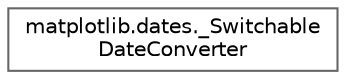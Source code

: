 digraph "Graphical Class Hierarchy"
{
 // LATEX_PDF_SIZE
  bgcolor="transparent";
  edge [fontname=Helvetica,fontsize=10,labelfontname=Helvetica,labelfontsize=10];
  node [fontname=Helvetica,fontsize=10,shape=box,height=0.2,width=0.4];
  rankdir="LR";
  Node0 [id="Node000000",label="matplotlib.dates._Switchable\lDateConverter",height=0.2,width=0.4,color="grey40", fillcolor="white", style="filled",URL="$d8/d69/classmatplotlib_1_1dates_1_1__SwitchableDateConverter.html",tooltip=" "];
}

